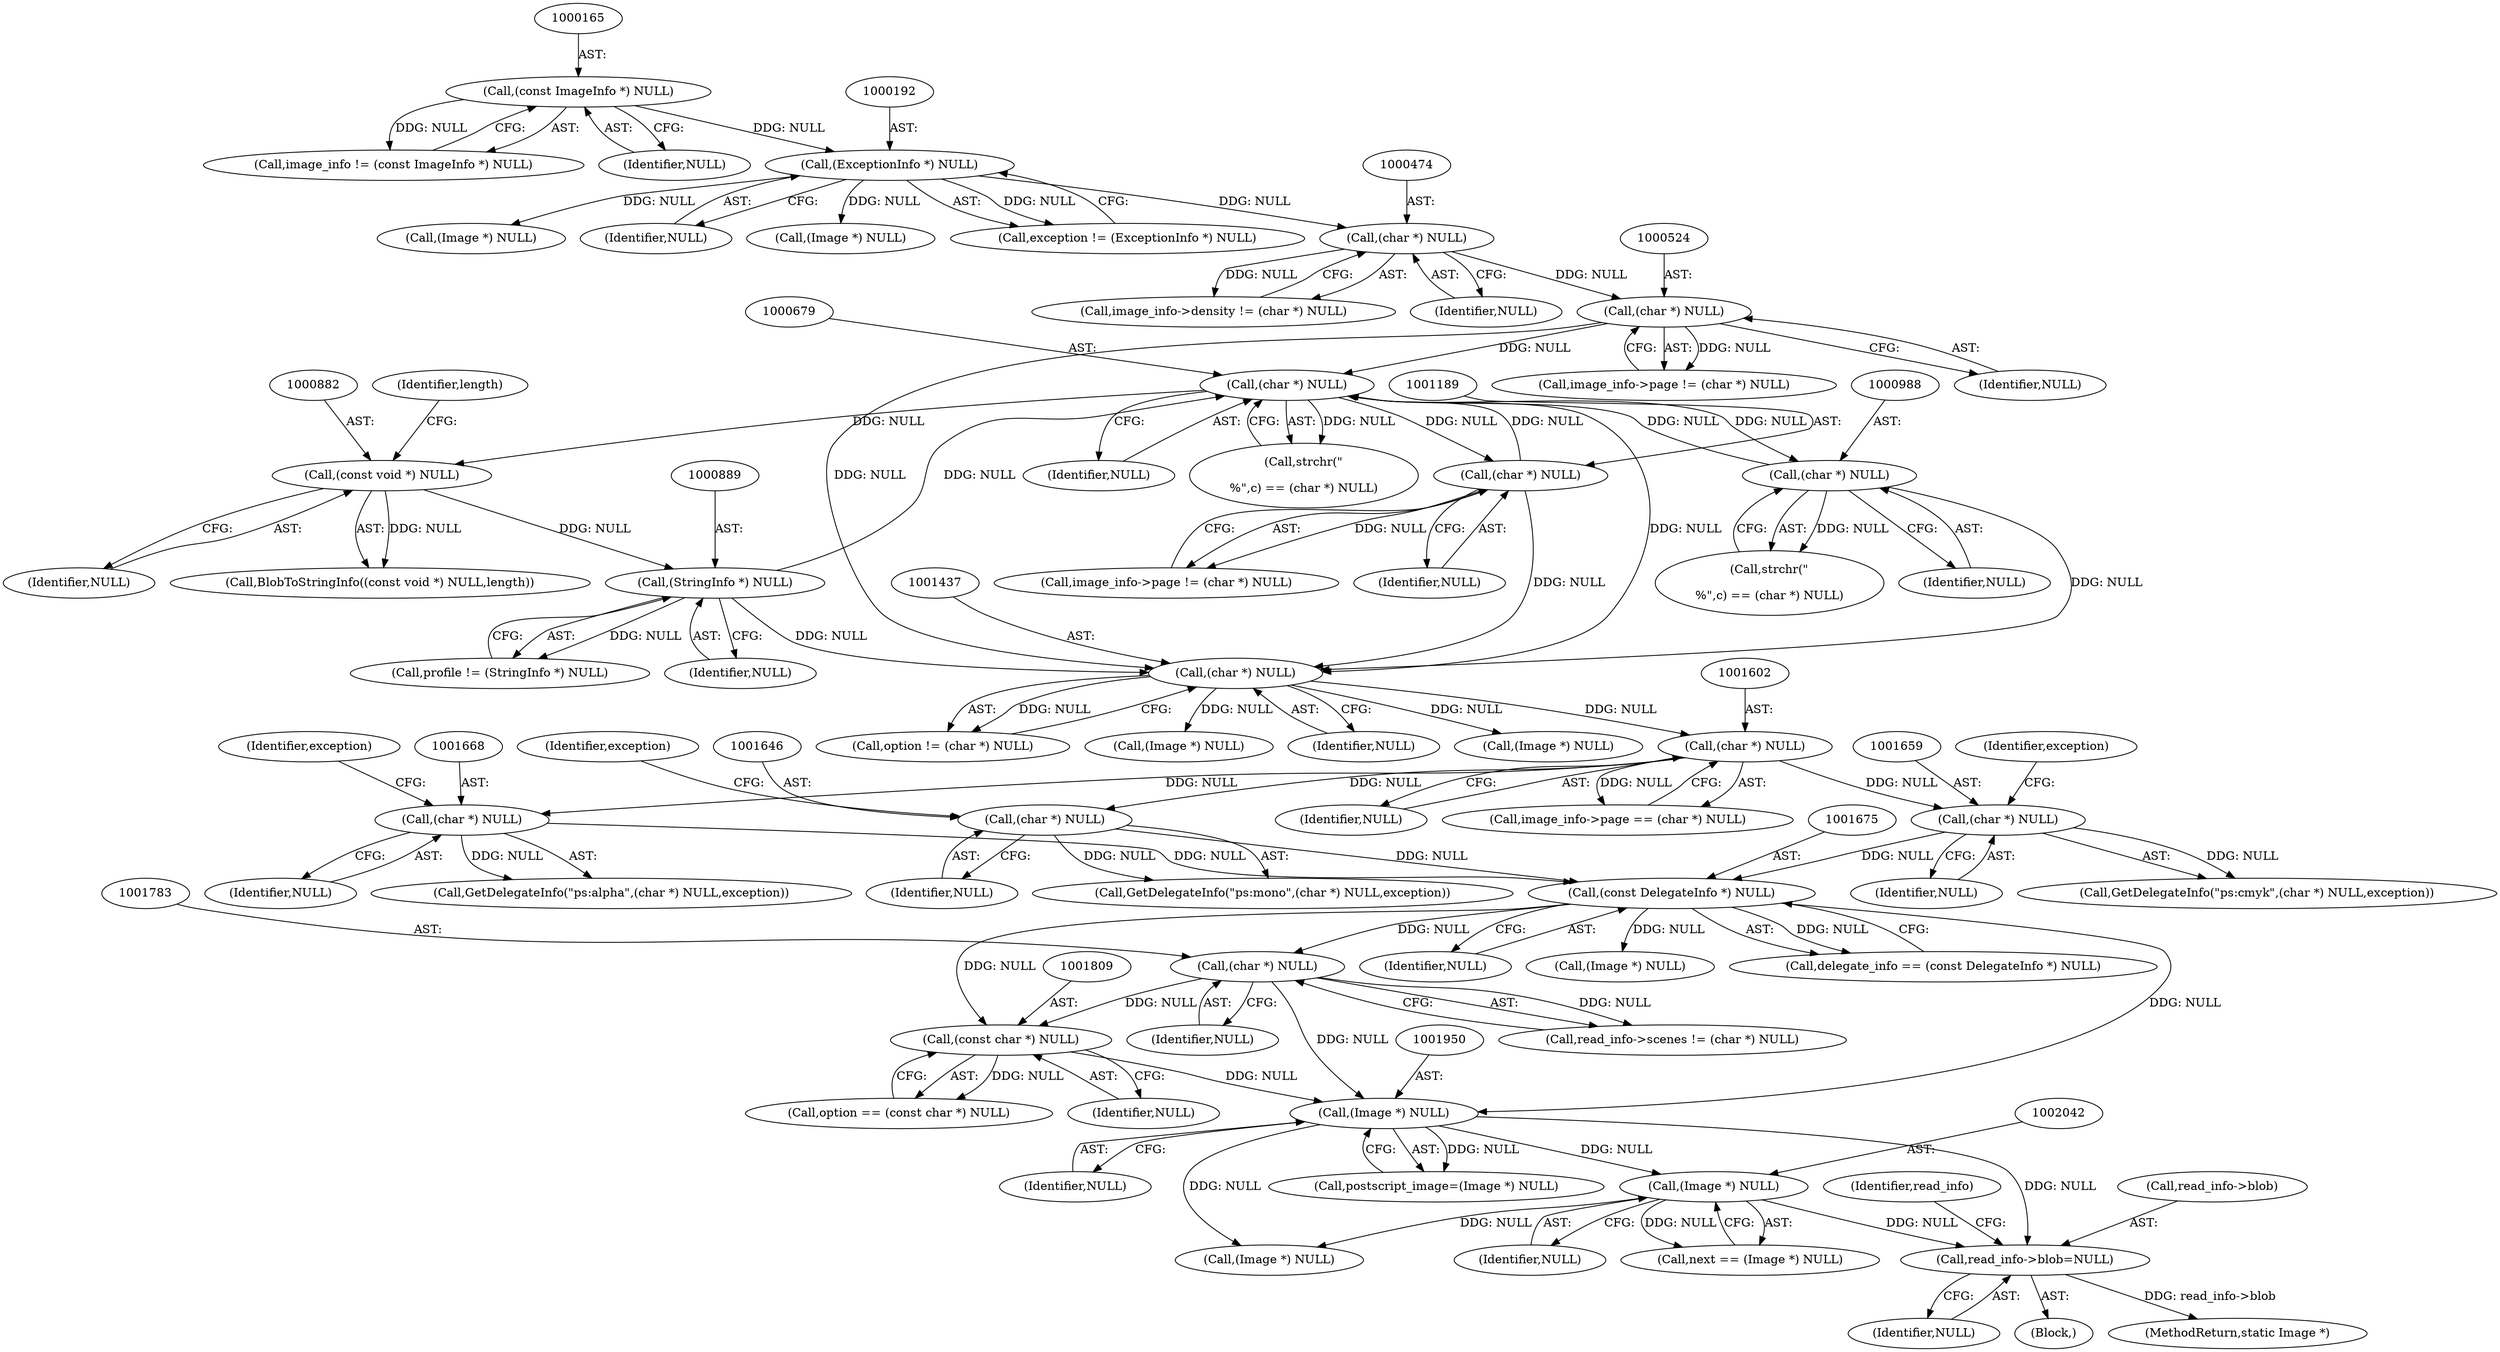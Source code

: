 digraph "0_ImageMagick_8598a497e2d1f556a34458cf54b40ba40674734c@API" {
"1002017" [label="(Call,read_info->blob=NULL)"];
"1002041" [label="(Call,(Image *) NULL)"];
"1001949" [label="(Call,(Image *) NULL)"];
"1001808" [label="(Call,(const char *) NULL)"];
"1001674" [label="(Call,(const DelegateInfo *) NULL)"];
"1001658" [label="(Call,(char *) NULL)"];
"1001601" [label="(Call,(char *) NULL)"];
"1001436" [label="(Call,(char *) NULL)"];
"1000523" [label="(Call,(char *) NULL)"];
"1000473" [label="(Call,(char *) NULL)"];
"1000191" [label="(Call,(ExceptionInfo *) NULL)"];
"1000164" [label="(Call,(const ImageInfo *) NULL)"];
"1000678" [label="(Call,(char *) NULL)"];
"1000888" [label="(Call,(StringInfo *) NULL)"];
"1000881" [label="(Call,(const void *) NULL)"];
"1001188" [label="(Call,(char *) NULL)"];
"1000987" [label="(Call,(char *) NULL)"];
"1001667" [label="(Call,(char *) NULL)"];
"1001645" [label="(Call,(char *) NULL)"];
"1001782" [label="(Call,(char *) NULL)"];
"1001660" [label="(Identifier,NULL)"];
"1000221" [label="(Call,(Image *) NULL)"];
"1001778" [label="(Call,read_info->scenes != (char *) NULL)"];
"1000989" [label="(Identifier,NULL)"];
"1001670" [label="(Identifier,exception)"];
"1001434" [label="(Call,option != (char *) NULL)"];
"1000193" [label="(Identifier,NULL)"];
"1000680" [label="(Identifier,NULL)"];
"1000519" [label="(Call,image_info->page != (char *) NULL)"];
"1000469" [label="(Call,image_info->density != (char *) NULL)"];
"1001656" [label="(Call,GetDelegateInfo(\"ps:cmyk\",(char *) NULL,exception))"];
"1000525" [label="(Identifier,NULL)"];
"1001676" [label="(Identifier,NULL)"];
"1001603" [label="(Identifier,NULL)"];
"1000162" [label="(Call,image_info != (const ImageInfo *) NULL)"];
"1001782" [label="(Call,(char *) NULL)"];
"1001665" [label="(Call,GetDelegateInfo(\"ps:alpha\",(char *) NULL,exception))"];
"1001687" [label="(Call,(Image *) NULL)"];
"1001810" [label="(Identifier,NULL)"];
"1000987" [label="(Call,(char *) NULL)"];
"1000523" [label="(Call,(char *) NULL)"];
"1001601" [label="(Call,(char *) NULL)"];
"1000886" [label="(Call,profile != (StringInfo *) NULL)"];
"1001667" [label="(Call,(char *) NULL)"];
"1001658" [label="(Call,(char *) NULL)"];
"1001190" [label="(Identifier,NULL)"];
"1000983" [label="(Call,strchr(\"\n\r%\",c) == (char *) NULL)"];
"1001485" [label="(Call,(Image *) NULL)"];
"1000883" [label="(Identifier,NULL)"];
"1000191" [label="(Call,(ExceptionInfo *) NULL)"];
"1000884" [label="(Identifier,length)"];
"1001951" [label="(Identifier,NULL)"];
"1002021" [label="(Identifier,NULL)"];
"1000678" [label="(Call,(char *) NULL)"];
"1000164" [label="(Call,(const ImageInfo *) NULL)"];
"1000674" [label="(Call,strchr(\"\n\r%\",c) == (char *) NULL)"];
"1000473" [label="(Call,(char *) NULL)"];
"1001669" [label="(Identifier,NULL)"];
"1000888" [label="(Call,(StringInfo *) NULL)"];
"1000890" [label="(Identifier,NULL)"];
"1001645" [label="(Call,(char *) NULL)"];
"1001647" [label="(Identifier,NULL)"];
"1002039" [label="(Call,next == (Image *) NULL)"];
"1001643" [label="(Call,GetDelegateInfo(\"ps:mono\",(char *) NULL,exception))"];
"1002043" [label="(Identifier,NULL)"];
"1001996" [label="(Block,)"];
"1001808" [label="(Call,(const char *) NULL)"];
"1001672" [label="(Call,delegate_info == (const DelegateInfo *) NULL)"];
"1002018" [label="(Call,read_info->blob)"];
"1000248" [label="(Call,(Image *) NULL)"];
"1000880" [label="(Call,BlobToStringInfo((const void *) NULL,length))"];
"1000189" [label="(Call,exception != (ExceptionInfo *) NULL)"];
"1001947" [label="(Call,postscript_image=(Image *) NULL)"];
"1001436" [label="(Call,(char *) NULL)"];
"1001674" [label="(Call,(const DelegateInfo *) NULL)"];
"1001438" [label="(Identifier,NULL)"];
"1001648" [label="(Identifier,exception)"];
"1000881" [label="(Call,(const void *) NULL)"];
"1001806" [label="(Call,option == (const char *) NULL)"];
"1002017" [label="(Call,read_info->blob=NULL)"];
"1000166" [label="(Identifier,NULL)"];
"1001661" [label="(Identifier,exception)"];
"1002062" [label="(Call,(Image *) NULL)"];
"1000475" [label="(Identifier,NULL)"];
"1001578" [label="(Call,(Image *) NULL)"];
"1001597" [label="(Call,image_info->page == (char *) NULL)"];
"1001949" [label="(Call,(Image *) NULL)"];
"1002260" [label="(MethodReturn,static Image *)"];
"1001784" [label="(Identifier,NULL)"];
"1002041" [label="(Call,(Image *) NULL)"];
"1001188" [label="(Call,(char *) NULL)"];
"1001184" [label="(Call,image_info->page != (char *) NULL)"];
"1002024" [label="(Identifier,read_info)"];
"1002017" -> "1001996"  [label="AST: "];
"1002017" -> "1002021"  [label="CFG: "];
"1002018" -> "1002017"  [label="AST: "];
"1002021" -> "1002017"  [label="AST: "];
"1002024" -> "1002017"  [label="CFG: "];
"1002017" -> "1002260"  [label="DDG: read_info->blob"];
"1002041" -> "1002017"  [label="DDG: NULL"];
"1001949" -> "1002017"  [label="DDG: NULL"];
"1002041" -> "1002039"  [label="AST: "];
"1002041" -> "1002043"  [label="CFG: "];
"1002042" -> "1002041"  [label="AST: "];
"1002043" -> "1002041"  [label="AST: "];
"1002039" -> "1002041"  [label="CFG: "];
"1002041" -> "1002039"  [label="DDG: NULL"];
"1001949" -> "1002041"  [label="DDG: NULL"];
"1002041" -> "1002062"  [label="DDG: NULL"];
"1001949" -> "1001947"  [label="AST: "];
"1001949" -> "1001951"  [label="CFG: "];
"1001950" -> "1001949"  [label="AST: "];
"1001951" -> "1001949"  [label="AST: "];
"1001947" -> "1001949"  [label="CFG: "];
"1001949" -> "1001947"  [label="DDG: NULL"];
"1001808" -> "1001949"  [label="DDG: NULL"];
"1001674" -> "1001949"  [label="DDG: NULL"];
"1001782" -> "1001949"  [label="DDG: NULL"];
"1001949" -> "1002062"  [label="DDG: NULL"];
"1001808" -> "1001806"  [label="AST: "];
"1001808" -> "1001810"  [label="CFG: "];
"1001809" -> "1001808"  [label="AST: "];
"1001810" -> "1001808"  [label="AST: "];
"1001806" -> "1001808"  [label="CFG: "];
"1001808" -> "1001806"  [label="DDG: NULL"];
"1001674" -> "1001808"  [label="DDG: NULL"];
"1001782" -> "1001808"  [label="DDG: NULL"];
"1001674" -> "1001672"  [label="AST: "];
"1001674" -> "1001676"  [label="CFG: "];
"1001675" -> "1001674"  [label="AST: "];
"1001676" -> "1001674"  [label="AST: "];
"1001672" -> "1001674"  [label="CFG: "];
"1001674" -> "1001672"  [label="DDG: NULL"];
"1001658" -> "1001674"  [label="DDG: NULL"];
"1001667" -> "1001674"  [label="DDG: NULL"];
"1001645" -> "1001674"  [label="DDG: NULL"];
"1001674" -> "1001687"  [label="DDG: NULL"];
"1001674" -> "1001782"  [label="DDG: NULL"];
"1001658" -> "1001656"  [label="AST: "];
"1001658" -> "1001660"  [label="CFG: "];
"1001659" -> "1001658"  [label="AST: "];
"1001660" -> "1001658"  [label="AST: "];
"1001661" -> "1001658"  [label="CFG: "];
"1001658" -> "1001656"  [label="DDG: NULL"];
"1001601" -> "1001658"  [label="DDG: NULL"];
"1001601" -> "1001597"  [label="AST: "];
"1001601" -> "1001603"  [label="CFG: "];
"1001602" -> "1001601"  [label="AST: "];
"1001603" -> "1001601"  [label="AST: "];
"1001597" -> "1001601"  [label="CFG: "];
"1001601" -> "1001597"  [label="DDG: NULL"];
"1001436" -> "1001601"  [label="DDG: NULL"];
"1001601" -> "1001645"  [label="DDG: NULL"];
"1001601" -> "1001667"  [label="DDG: NULL"];
"1001436" -> "1001434"  [label="AST: "];
"1001436" -> "1001438"  [label="CFG: "];
"1001437" -> "1001436"  [label="AST: "];
"1001438" -> "1001436"  [label="AST: "];
"1001434" -> "1001436"  [label="CFG: "];
"1001436" -> "1001434"  [label="DDG: NULL"];
"1000523" -> "1001436"  [label="DDG: NULL"];
"1000678" -> "1001436"  [label="DDG: NULL"];
"1000888" -> "1001436"  [label="DDG: NULL"];
"1001188" -> "1001436"  [label="DDG: NULL"];
"1000987" -> "1001436"  [label="DDG: NULL"];
"1001436" -> "1001485"  [label="DDG: NULL"];
"1001436" -> "1001578"  [label="DDG: NULL"];
"1000523" -> "1000519"  [label="AST: "];
"1000523" -> "1000525"  [label="CFG: "];
"1000524" -> "1000523"  [label="AST: "];
"1000525" -> "1000523"  [label="AST: "];
"1000519" -> "1000523"  [label="CFG: "];
"1000523" -> "1000519"  [label="DDG: NULL"];
"1000473" -> "1000523"  [label="DDG: NULL"];
"1000523" -> "1000678"  [label="DDG: NULL"];
"1000473" -> "1000469"  [label="AST: "];
"1000473" -> "1000475"  [label="CFG: "];
"1000474" -> "1000473"  [label="AST: "];
"1000475" -> "1000473"  [label="AST: "];
"1000469" -> "1000473"  [label="CFG: "];
"1000473" -> "1000469"  [label="DDG: NULL"];
"1000191" -> "1000473"  [label="DDG: NULL"];
"1000191" -> "1000189"  [label="AST: "];
"1000191" -> "1000193"  [label="CFG: "];
"1000192" -> "1000191"  [label="AST: "];
"1000193" -> "1000191"  [label="AST: "];
"1000189" -> "1000191"  [label="CFG: "];
"1000191" -> "1000189"  [label="DDG: NULL"];
"1000164" -> "1000191"  [label="DDG: NULL"];
"1000191" -> "1000221"  [label="DDG: NULL"];
"1000191" -> "1000248"  [label="DDG: NULL"];
"1000164" -> "1000162"  [label="AST: "];
"1000164" -> "1000166"  [label="CFG: "];
"1000165" -> "1000164"  [label="AST: "];
"1000166" -> "1000164"  [label="AST: "];
"1000162" -> "1000164"  [label="CFG: "];
"1000164" -> "1000162"  [label="DDG: NULL"];
"1000678" -> "1000674"  [label="AST: "];
"1000678" -> "1000680"  [label="CFG: "];
"1000679" -> "1000678"  [label="AST: "];
"1000680" -> "1000678"  [label="AST: "];
"1000674" -> "1000678"  [label="CFG: "];
"1000678" -> "1000674"  [label="DDG: NULL"];
"1000888" -> "1000678"  [label="DDG: NULL"];
"1001188" -> "1000678"  [label="DDG: NULL"];
"1000987" -> "1000678"  [label="DDG: NULL"];
"1000678" -> "1000881"  [label="DDG: NULL"];
"1000678" -> "1000987"  [label="DDG: NULL"];
"1000678" -> "1001188"  [label="DDG: NULL"];
"1000888" -> "1000886"  [label="AST: "];
"1000888" -> "1000890"  [label="CFG: "];
"1000889" -> "1000888"  [label="AST: "];
"1000890" -> "1000888"  [label="AST: "];
"1000886" -> "1000888"  [label="CFG: "];
"1000888" -> "1000886"  [label="DDG: NULL"];
"1000881" -> "1000888"  [label="DDG: NULL"];
"1000881" -> "1000880"  [label="AST: "];
"1000881" -> "1000883"  [label="CFG: "];
"1000882" -> "1000881"  [label="AST: "];
"1000883" -> "1000881"  [label="AST: "];
"1000884" -> "1000881"  [label="CFG: "];
"1000881" -> "1000880"  [label="DDG: NULL"];
"1001188" -> "1001184"  [label="AST: "];
"1001188" -> "1001190"  [label="CFG: "];
"1001189" -> "1001188"  [label="AST: "];
"1001190" -> "1001188"  [label="AST: "];
"1001184" -> "1001188"  [label="CFG: "];
"1001188" -> "1001184"  [label="DDG: NULL"];
"1000987" -> "1000983"  [label="AST: "];
"1000987" -> "1000989"  [label="CFG: "];
"1000988" -> "1000987"  [label="AST: "];
"1000989" -> "1000987"  [label="AST: "];
"1000983" -> "1000987"  [label="CFG: "];
"1000987" -> "1000983"  [label="DDG: NULL"];
"1001667" -> "1001665"  [label="AST: "];
"1001667" -> "1001669"  [label="CFG: "];
"1001668" -> "1001667"  [label="AST: "];
"1001669" -> "1001667"  [label="AST: "];
"1001670" -> "1001667"  [label="CFG: "];
"1001667" -> "1001665"  [label="DDG: NULL"];
"1001645" -> "1001643"  [label="AST: "];
"1001645" -> "1001647"  [label="CFG: "];
"1001646" -> "1001645"  [label="AST: "];
"1001647" -> "1001645"  [label="AST: "];
"1001648" -> "1001645"  [label="CFG: "];
"1001645" -> "1001643"  [label="DDG: NULL"];
"1001782" -> "1001778"  [label="AST: "];
"1001782" -> "1001784"  [label="CFG: "];
"1001783" -> "1001782"  [label="AST: "];
"1001784" -> "1001782"  [label="AST: "];
"1001778" -> "1001782"  [label="CFG: "];
"1001782" -> "1001778"  [label="DDG: NULL"];
}
